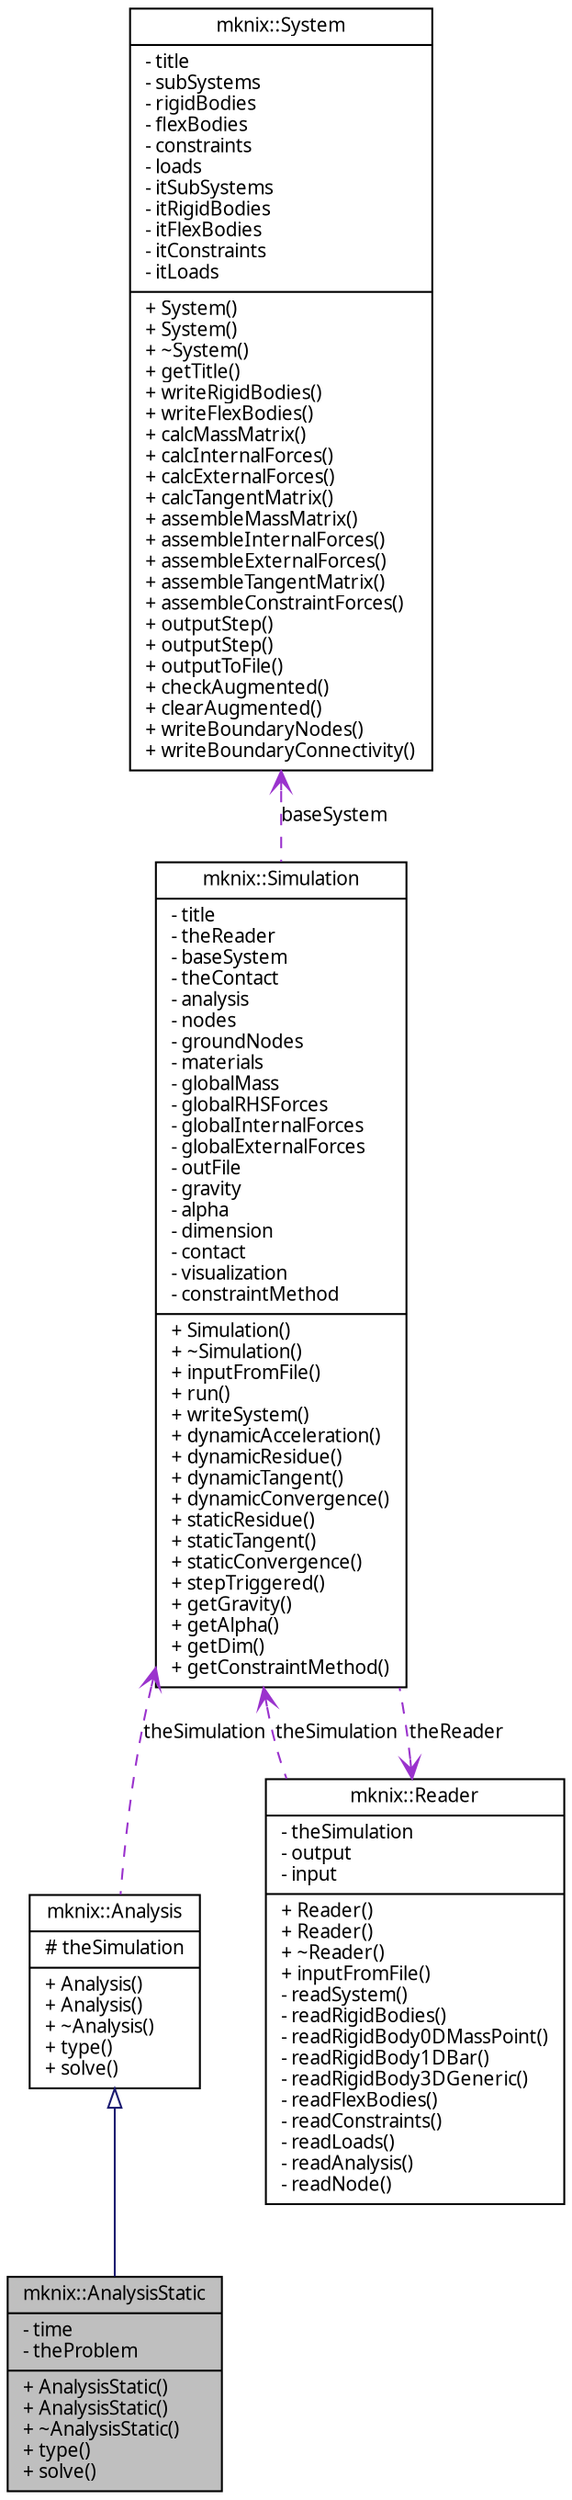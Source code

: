 digraph G
{
  edge [fontname="FreeSans.ttf",fontsize=10,labelfontname="FreeSans.ttf",labelfontsize=10];
  node [fontname="FreeSans.ttf",fontsize=10,shape=record];
  Node1 [label="{mknix::AnalysisStatic\n|- time\l- theProblem\l|+ AnalysisStatic()\l+ AnalysisStatic()\l+ ~AnalysisStatic()\l+ type()\l+ solve()\l}",height=0.2,width=0.4,color="black", fillcolor="grey75", style="filled" fontcolor="black"];
  Node2 -> Node1 [dir=back,color="midnightblue",fontsize=10,style="solid",arrowtail="empty"];
  Node2 [label="{mknix::Analysis\n|# theSimulation\l|+ Analysis()\l+ Analysis()\l+ ~Analysis()\l+ type()\l+ solve()\l}",height=0.2,width=0.4,color="black", fillcolor="white", style="filled",URL="$classmknix_1_1Analysis.html"];
  Node3 -> Node2 [dir=back,color="darkorchid3",fontsize=10,style="dashed",label="theSimulation",arrowtail="open"];
  Node3 [label="{mknix::Simulation\n|- title\l- theReader\l- baseSystem\l- theContact\l- analysis\l- nodes\l- groundNodes\l- materials\l- globalMass\l- globalRHSForces\l- globalInternalForces\l- globalExternalForces\l- outFile\l- gravity\l- alpha\l- dimension\l- contact\l- visualization\l- constraintMethod\l|+ Simulation()\l+ ~Simulation()\l+ inputFromFile()\l+ run()\l+ writeSystem()\l+ dynamicAcceleration()\l+ dynamicResidue()\l+ dynamicTangent()\l+ dynamicConvergence()\l+ staticResidue()\l+ staticTangent()\l+ staticConvergence()\l+ stepTriggered()\l+ getGravity()\l+ getAlpha()\l+ getDim()\l+ getConstraintMethod()\l}",height=0.2,width=0.4,color="black", fillcolor="white", style="filled",URL="$classmknix_1_1Simulation.html"];
  Node4 -> Node3 [dir=back,color="darkorchid3",fontsize=10,style="dashed",label="theReader",arrowtail="open"];
  Node4 [label="{mknix::Reader\n|- theSimulation\l- output\l- input\l|+ Reader()\l+ Reader()\l+ ~Reader()\l+ inputFromFile()\l- readSystem()\l- readRigidBodies()\l- readRigidBody0DMassPoint()\l- readRigidBody1DBar()\l- readRigidBody3DGeneric()\l- readFlexBodies()\l- readConstraints()\l- readLoads()\l- readAnalysis()\l- readNode()\l}",height=0.2,width=0.4,color="black", fillcolor="white", style="filled",URL="$classmknix_1_1Reader.html"];
  Node3 -> Node4 [dir=back,color="darkorchid3",fontsize=10,style="dashed",label="theSimulation",arrowtail="open"];
  Node5 -> Node3 [dir=back,color="darkorchid3",fontsize=10,style="dashed",label="baseSystem",arrowtail="open"];
  Node5 [label="{mknix::System\n|- title\l- subSystems\l- rigidBodies\l- flexBodies\l- constraints\l- loads\l- itSubSystems\l- itRigidBodies\l- itFlexBodies\l- itConstraints\l- itLoads\l|+ System()\l+ System()\l+ ~System()\l+ getTitle()\l+ writeRigidBodies()\l+ writeFlexBodies()\l+ calcMassMatrix()\l+ calcInternalForces()\l+ calcExternalForces()\l+ calcTangentMatrix()\l+ assembleMassMatrix()\l+ assembleInternalForces()\l+ assembleExternalForces()\l+ assembleTangentMatrix()\l+ assembleConstraintForces()\l+ outputStep()\l+ outputStep()\l+ outputToFile()\l+ checkAugmented()\l+ clearAugmented()\l+ writeBoundaryNodes()\l+ writeBoundaryConnectivity()\l}",height=0.2,width=0.4,color="black", fillcolor="white", style="filled",URL="$classmknix_1_1System.html"];
}
